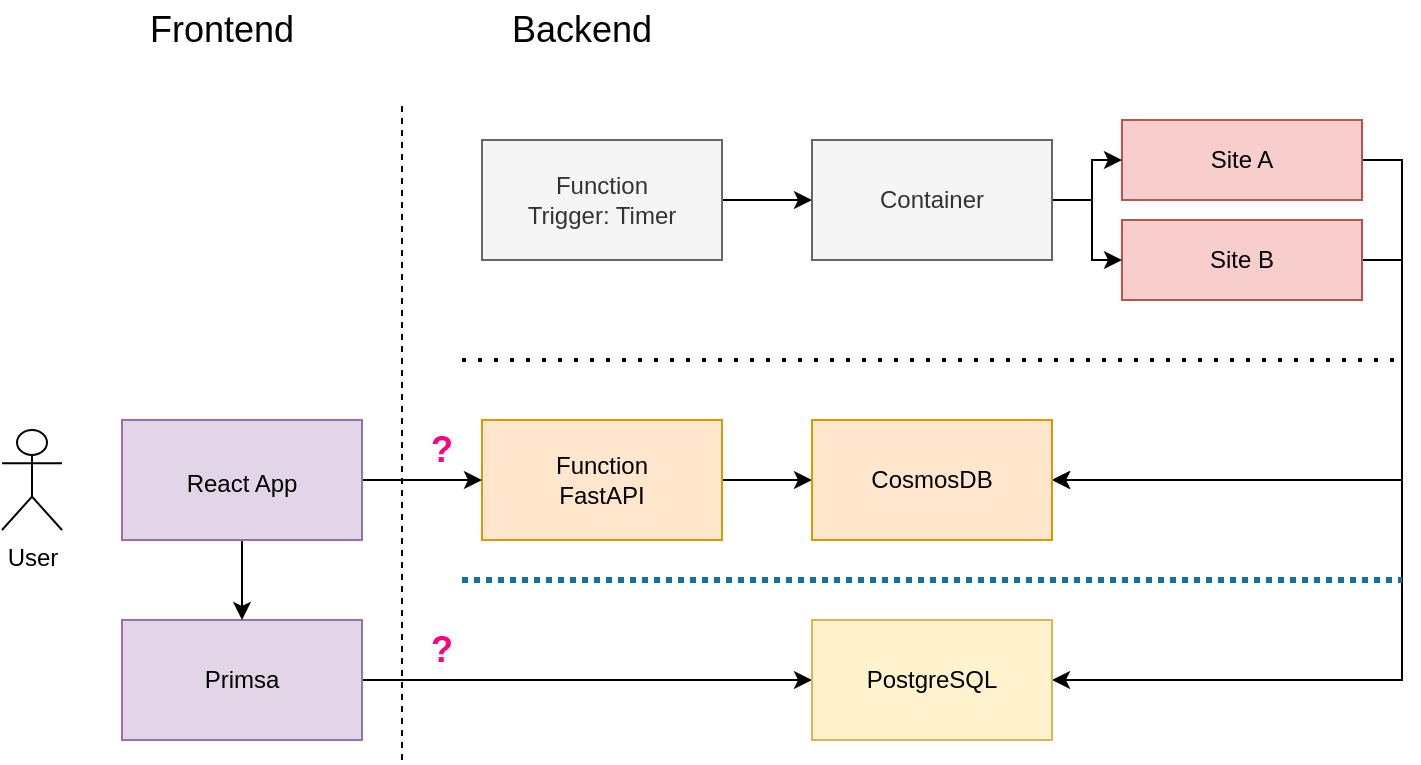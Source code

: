 <mxfile version="20.6.0" type="device"><diagram id="j3TAhwvLr4b5OM5vDUQs" name="Page-1"><mxGraphModel dx="975" dy="798" grid="1" gridSize="10" guides="1" tooltips="1" connect="1" arrows="1" fold="1" page="1" pageScale="1" pageWidth="850" pageHeight="1100" math="0" shadow="0"><root><mxCell id="0"/><mxCell id="1" parent="0"/><mxCell id="DpKF1Sr-zKv47PtY1J0I-29" style="edgeStyle=orthogonalEdgeStyle;rounded=0;orthogonalLoop=1;jettySize=auto;html=1;exitX=1;exitY=0.5;exitDx=0;exitDy=0;entryX=1;entryY=0.5;entryDx=0;entryDy=0;" edge="1" parent="1" source="DpKF1Sr-zKv47PtY1J0I-8" target="DpKF1Sr-zKv47PtY1J0I-27"><mxGeometry relative="1" as="geometry"/></mxCell><mxCell id="DpKF1Sr-zKv47PtY1J0I-8" value="Site A" style="rounded=0;whiteSpace=wrap;html=1;fillColor=#f8cecc;strokeColor=#b85450;" vertex="1" parent="1"><mxGeometry x="640" y="200" width="120" height="40" as="geometry"/></mxCell><mxCell id="DpKF1Sr-zKv47PtY1J0I-30" style="edgeStyle=orthogonalEdgeStyle;rounded=0;orthogonalLoop=1;jettySize=auto;html=1;exitX=1;exitY=0.5;exitDx=0;exitDy=0;entryX=1;entryY=0.5;entryDx=0;entryDy=0;" edge="1" parent="1" source="DpKF1Sr-zKv47PtY1J0I-9" target="DpKF1Sr-zKv47PtY1J0I-27"><mxGeometry relative="1" as="geometry"/></mxCell><mxCell id="DpKF1Sr-zKv47PtY1J0I-46" style="edgeStyle=orthogonalEdgeStyle;rounded=0;orthogonalLoop=1;jettySize=auto;html=1;exitX=1;exitY=0.5;exitDx=0;exitDy=0;entryX=1;entryY=0.5;entryDx=0;entryDy=0;strokeWidth=1;fontSize=18;" edge="1" parent="1" source="DpKF1Sr-zKv47PtY1J0I-9" target="DpKF1Sr-zKv47PtY1J0I-16"><mxGeometry relative="1" as="geometry"/></mxCell><mxCell id="DpKF1Sr-zKv47PtY1J0I-9" value="Site B" style="rounded=0;whiteSpace=wrap;html=1;fillColor=#f8cecc;strokeColor=#b85450;" vertex="1" parent="1"><mxGeometry x="640" y="250" width="120" height="40" as="geometry"/></mxCell><mxCell id="DpKF1Sr-zKv47PtY1J0I-10" value="User" style="shape=umlActor;verticalLabelPosition=bottom;verticalAlign=top;html=1;outlineConnect=0;" vertex="1" parent="1"><mxGeometry x="80" y="355" width="30" height="50" as="geometry"/></mxCell><mxCell id="DpKF1Sr-zKv47PtY1J0I-38" style="edgeStyle=orthogonalEdgeStyle;rounded=0;orthogonalLoop=1;jettySize=auto;html=1;exitX=1;exitY=0.5;exitDx=0;exitDy=0;entryX=0;entryY=0.5;entryDx=0;entryDy=0;fontSize=12;" edge="1" parent="1" source="DpKF1Sr-zKv47PtY1J0I-15" target="DpKF1Sr-zKv47PtY1J0I-16"><mxGeometry relative="1" as="geometry"/></mxCell><mxCell id="DpKF1Sr-zKv47PtY1J0I-15" value="Primsa" style="rounded=0;whiteSpace=wrap;html=1;fillColor=#e1d5e7;strokeColor=#9673a6;" vertex="1" parent="1"><mxGeometry x="140" y="450" width="120" height="60" as="geometry"/></mxCell><mxCell id="DpKF1Sr-zKv47PtY1J0I-16" value="PostgreSQL" style="rounded=0;whiteSpace=wrap;html=1;fillColor=#fff2cc;strokeColor=#d6b656;" vertex="1" parent="1"><mxGeometry x="485" y="450" width="120" height="60" as="geometry"/></mxCell><mxCell id="DpKF1Sr-zKv47PtY1J0I-18" style="edgeStyle=orthogonalEdgeStyle;rounded=0;orthogonalLoop=1;jettySize=auto;html=1;exitX=1;exitY=0.5;exitDx=0;exitDy=0;entryX=0;entryY=0.5;entryDx=0;entryDy=0;" edge="1" parent="1" source="DpKF1Sr-zKv47PtY1J0I-17" target="DpKF1Sr-zKv47PtY1J0I-8"><mxGeometry relative="1" as="geometry"/></mxCell><mxCell id="DpKF1Sr-zKv47PtY1J0I-19" style="edgeStyle=orthogonalEdgeStyle;rounded=0;orthogonalLoop=1;jettySize=auto;html=1;exitX=1;exitY=0.5;exitDx=0;exitDy=0;entryX=0;entryY=0.5;entryDx=0;entryDy=0;" edge="1" parent="1" source="DpKF1Sr-zKv47PtY1J0I-17" target="DpKF1Sr-zKv47PtY1J0I-9"><mxGeometry relative="1" as="geometry"/></mxCell><mxCell id="DpKF1Sr-zKv47PtY1J0I-17" value="Container" style="rounded=0;whiteSpace=wrap;html=1;fillColor=#f5f5f5;fontColor=#333333;strokeColor=#666666;" vertex="1" parent="1"><mxGeometry x="485" y="210" width="120" height="60" as="geometry"/></mxCell><mxCell id="DpKF1Sr-zKv47PtY1J0I-23" style="edgeStyle=orthogonalEdgeStyle;rounded=0;orthogonalLoop=1;jettySize=auto;html=1;exitX=1;exitY=0.5;exitDx=0;exitDy=0;entryX=0;entryY=0.5;entryDx=0;entryDy=0;" edge="1" parent="1" source="DpKF1Sr-zKv47PtY1J0I-20" target="DpKF1Sr-zKv47PtY1J0I-17"><mxGeometry relative="1" as="geometry"/></mxCell><mxCell id="DpKF1Sr-zKv47PtY1J0I-20" value="Function&lt;br&gt;Trigger: Timer" style="rounded=0;whiteSpace=wrap;html=1;fillColor=#f5f5f5;fontColor=#333333;strokeColor=#666666;" vertex="1" parent="1"><mxGeometry x="320" y="210" width="120" height="60" as="geometry"/></mxCell><mxCell id="DpKF1Sr-zKv47PtY1J0I-25" value="" style="endArrow=none;dashed=1;html=1;dashPattern=1 3;strokeWidth=2;rounded=0;" edge="1" parent="1"><mxGeometry width="50" height="50" relative="1" as="geometry"><mxPoint x="310" y="320" as="sourcePoint"/><mxPoint x="780" y="320" as="targetPoint"/></mxGeometry></mxCell><mxCell id="DpKF1Sr-zKv47PtY1J0I-28" style="edgeStyle=orthogonalEdgeStyle;rounded=0;orthogonalLoop=1;jettySize=auto;html=1;exitX=1;exitY=0.5;exitDx=0;exitDy=0;entryX=0;entryY=0.5;entryDx=0;entryDy=0;" edge="1" parent="1" source="DpKF1Sr-zKv47PtY1J0I-26" target="DpKF1Sr-zKv47PtY1J0I-27"><mxGeometry relative="1" as="geometry"/></mxCell><mxCell id="DpKF1Sr-zKv47PtY1J0I-26" value="Function&lt;br&gt;FastAPI" style="rounded=0;whiteSpace=wrap;html=1;fillColor=#ffe6cc;strokeColor=#d79b00;" vertex="1" parent="1"><mxGeometry x="320" y="350" width="120" height="60" as="geometry"/></mxCell><mxCell id="DpKF1Sr-zKv47PtY1J0I-27" value="CosmosDB" style="rounded=0;whiteSpace=wrap;html=1;fillColor=#ffe6cc;strokeColor=#d79b00;" vertex="1" parent="1"><mxGeometry x="485" y="350" width="120" height="60" as="geometry"/></mxCell><mxCell id="DpKF1Sr-zKv47PtY1J0I-31" value="" style="endArrow=none;dashed=1;html=1;strokeWidth=3;rounded=0;fillColor=#b1ddf0;strokeColor=#10739e;dashPattern=1 1;" edge="1" parent="1"><mxGeometry width="50" height="50" relative="1" as="geometry"><mxPoint x="310" y="430" as="sourcePoint"/><mxPoint x="780" y="430" as="targetPoint"/></mxGeometry></mxCell><mxCell id="DpKF1Sr-zKv47PtY1J0I-33" value="" style="endArrow=none;dashed=1;html=1;rounded=0;" edge="1" parent="1"><mxGeometry width="50" height="50" relative="1" as="geometry"><mxPoint x="280" y="520" as="sourcePoint"/><mxPoint x="280" y="190" as="targetPoint"/></mxGeometry></mxCell><mxCell id="DpKF1Sr-zKv47PtY1J0I-34" value="&lt;font style=&quot;font-size: 18px;&quot;&gt;Backend&lt;/font&gt;" style="text;html=1;strokeColor=none;fillColor=none;align=center;verticalAlign=middle;whiteSpace=wrap;rounded=0;" vertex="1" parent="1"><mxGeometry x="340" y="140" width="60" height="30" as="geometry"/></mxCell><mxCell id="DpKF1Sr-zKv47PtY1J0I-35" value="&lt;font style=&quot;font-size: 18px;&quot;&gt;Frontend&lt;/font&gt;" style="text;html=1;strokeColor=none;fillColor=none;align=center;verticalAlign=middle;whiteSpace=wrap;rounded=0;" vertex="1" parent="1"><mxGeometry x="160" y="140" width="60" height="30" as="geometry"/></mxCell><mxCell id="DpKF1Sr-zKv47PtY1J0I-37" style="edgeStyle=orthogonalEdgeStyle;rounded=0;orthogonalLoop=1;jettySize=auto;html=1;exitX=0.5;exitY=1;exitDx=0;exitDy=0;entryX=0.5;entryY=0;entryDx=0;entryDy=0;fontSize=12;" edge="1" parent="1" source="DpKF1Sr-zKv47PtY1J0I-36" target="DpKF1Sr-zKv47PtY1J0I-15"><mxGeometry relative="1" as="geometry"/></mxCell><mxCell id="DpKF1Sr-zKv47PtY1J0I-39" style="edgeStyle=orthogonalEdgeStyle;rounded=0;orthogonalLoop=1;jettySize=auto;html=1;exitX=1;exitY=0.5;exitDx=0;exitDy=0;entryX=0;entryY=0.5;entryDx=0;entryDy=0;fontSize=12;" edge="1" parent="1" source="DpKF1Sr-zKv47PtY1J0I-36" target="DpKF1Sr-zKv47PtY1J0I-26"><mxGeometry relative="1" as="geometry"/></mxCell><mxCell id="DpKF1Sr-zKv47PtY1J0I-36" value="&lt;font style=&quot;font-size: 12px;&quot;&gt;React App&lt;/font&gt;" style="rounded=0;whiteSpace=wrap;html=1;fontSize=18;fillColor=#e1d5e7;strokeColor=#9673a6;" vertex="1" parent="1"><mxGeometry x="140" y="350" width="120" height="60" as="geometry"/></mxCell><mxCell id="DpKF1Sr-zKv47PtY1J0I-44" value="&lt;b&gt;&lt;font color=&quot;#ff0080&quot; style=&quot;font-size: 18px;&quot;&gt;?&lt;/font&gt;&lt;/b&gt;" style="text;html=1;strokeColor=none;fillColor=none;align=center;verticalAlign=middle;whiteSpace=wrap;rounded=0;fontSize=12;" vertex="1" parent="1"><mxGeometry x="270" y="350" width="60" height="30" as="geometry"/></mxCell><mxCell id="DpKF1Sr-zKv47PtY1J0I-47" value="&lt;b&gt;&lt;font color=&quot;#ff0080&quot; style=&quot;font-size: 18px;&quot;&gt;?&lt;/font&gt;&lt;/b&gt;" style="text;html=1;strokeColor=none;fillColor=none;align=center;verticalAlign=middle;whiteSpace=wrap;rounded=0;fontSize=12;" vertex="1" parent="1"><mxGeometry x="270" y="450" width="60" height="30" as="geometry"/></mxCell></root></mxGraphModel></diagram></mxfile>
